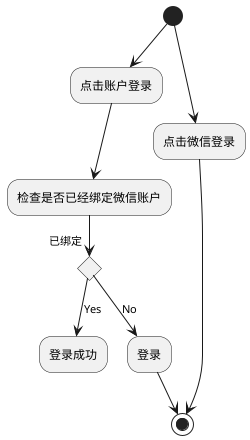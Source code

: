 @startuml
(*)  --> "点击账户登录"
--> "检查是否已经绑定微信账户"
If "已绑定" then
--> [Yes] "登录成功"
else
--> [No] "登录"
Endif
--> (*)
(*)  --> "点击微信登录"
-->(*)
@enduml